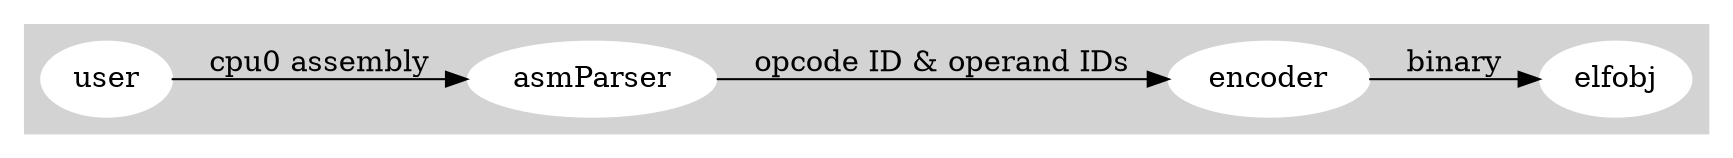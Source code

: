 // Free usage license, author: Chung-Shu Chen 陳鍾樞
// dot -tPng asmDfd.gv -oasmDfd.png

digraph G {
  rankdir=LR;
  subgraph cluster_0 {
    style=filled;
//    label = "Assemble flow";
    node [style=filled,color=white]; user, asmParser, encoder, elfobj;
    user -> asmParser [ label = "cpu0 assembly" ];
    asmParser -> encoder [ label = "opcode ID & operand IDs" ];
    encoder -> elfobj [ label = "binary" ];
    color=lightgrey
  }
}
